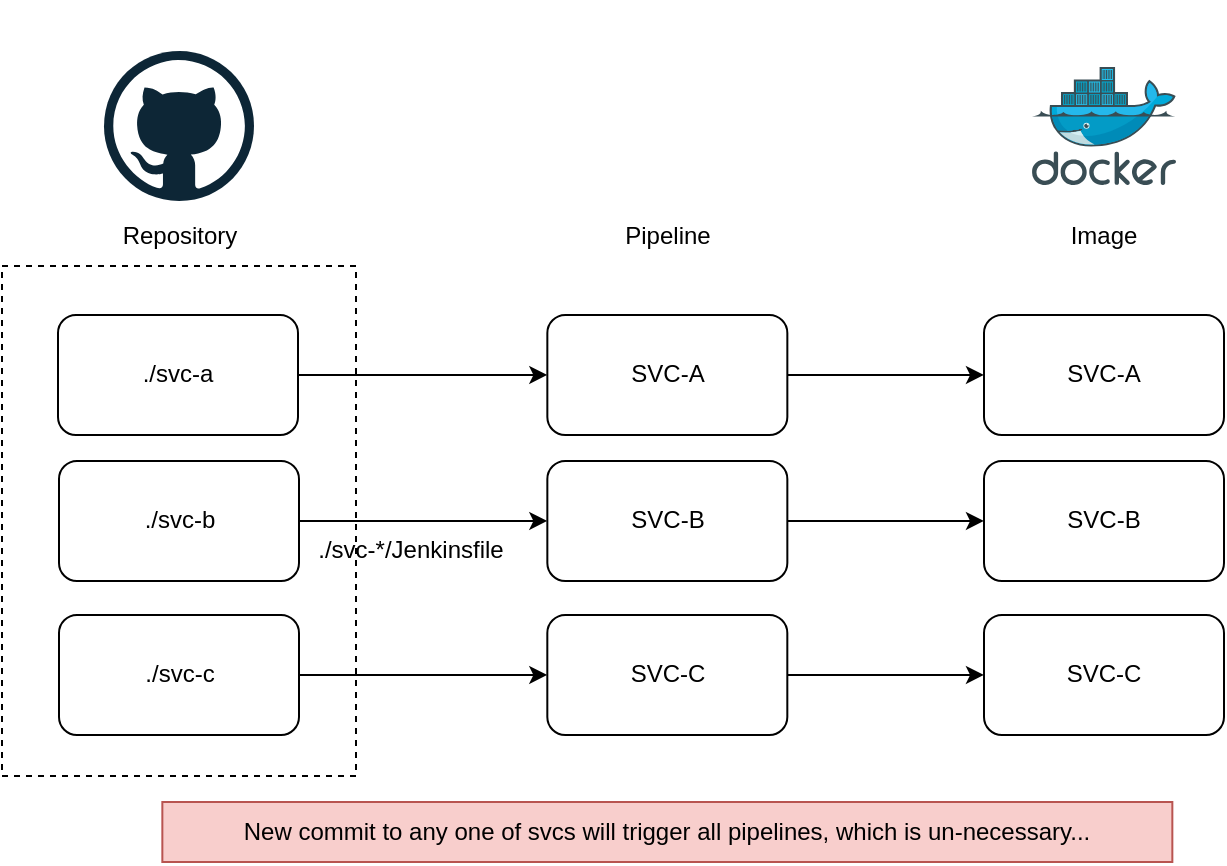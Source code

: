 <mxfile version="24.7.17">
  <diagram name="第 1 页" id="McsU5hQKHNJzKi_LHjOL">
    <mxGraphModel dx="2074" dy="1197" grid="0" gridSize="10" guides="1" tooltips="1" connect="1" arrows="1" fold="1" page="1" pageScale="1" pageWidth="1169" pageHeight="827" math="0" shadow="0">
      <root>
        <mxCell id="0" />
        <mxCell id="1" parent="0" />
        <mxCell id="1zz9RkkkOeowPqxNJsrD-7" value="" style="rounded=0;whiteSpace=wrap;html=1;dashed=1;fillColor=none;" parent="1" vertex="1">
          <mxGeometry x="279" y="348.98" width="177" height="255" as="geometry" />
        </mxCell>
        <mxCell id="1zz9RkkkOeowPqxNJsrD-1" value="" style="dashed=0;outlineConnect=0;html=1;align=center;labelPosition=center;verticalLabelPosition=bottom;verticalAlign=top;shape=mxgraph.weblogos.github" parent="1" vertex="1">
          <mxGeometry x="330" y="241.48" width="75" height="75" as="geometry" />
        </mxCell>
        <mxCell id="1zz9RkkkOeowPqxNJsrD-17" style="edgeStyle=orthogonalEdgeStyle;rounded=0;orthogonalLoop=1;jettySize=auto;html=1;" parent="1" source="1zz9RkkkOeowPqxNJsrD-2" target="1zz9RkkkOeowPqxNJsrD-9" edge="1">
          <mxGeometry relative="1" as="geometry" />
        </mxCell>
        <mxCell id="1zz9RkkkOeowPqxNJsrD-2" value="./svc-a" style="rounded=1;whiteSpace=wrap;html=1;" parent="1" vertex="1">
          <mxGeometry x="307" y="373.48" width="120" height="60" as="geometry" />
        </mxCell>
        <mxCell id="1zz9RkkkOeowPqxNJsrD-19" style="edgeStyle=orthogonalEdgeStyle;rounded=0;orthogonalLoop=1;jettySize=auto;html=1;" parent="1" source="1zz9RkkkOeowPqxNJsrD-3" target="1zz9RkkkOeowPqxNJsrD-10" edge="1">
          <mxGeometry relative="1" as="geometry" />
        </mxCell>
        <mxCell id="1zz9RkkkOeowPqxNJsrD-3" value="./svc-b" style="rounded=1;whiteSpace=wrap;html=1;" parent="1" vertex="1">
          <mxGeometry x="307.5" y="446.48" width="120" height="60" as="geometry" />
        </mxCell>
        <mxCell id="1zz9RkkkOeowPqxNJsrD-25" style="edgeStyle=orthogonalEdgeStyle;rounded=0;orthogonalLoop=1;jettySize=auto;html=1;" parent="1" source="1zz9RkkkOeowPqxNJsrD-4" target="1zz9RkkkOeowPqxNJsrD-12" edge="1">
          <mxGeometry relative="1" as="geometry" />
        </mxCell>
        <mxCell id="1zz9RkkkOeowPqxNJsrD-4" value="./svc-c" style="rounded=1;whiteSpace=wrap;html=1;" parent="1" vertex="1">
          <mxGeometry x="307.5" y="523.48" width="120" height="60" as="geometry" />
        </mxCell>
        <mxCell id="1zz9RkkkOeowPqxNJsrD-5" value="" style="image;sketch=0;aspect=fixed;html=1;points=[];align=center;fontSize=12;image=img/lib/mscae/Docker.svg;" parent="1" vertex="1">
          <mxGeometry x="794" y="249.46" width="72" height="59.04" as="geometry" />
        </mxCell>
        <mxCell id="1zz9RkkkOeowPqxNJsrD-8" value="Repository" style="text;html=1;align=center;verticalAlign=middle;whiteSpace=wrap;rounded=0;" parent="1" vertex="1">
          <mxGeometry x="338" y="319.48" width="60" height="30" as="geometry" />
        </mxCell>
        <mxCell id="1zz9RkkkOeowPqxNJsrD-18" style="edgeStyle=orthogonalEdgeStyle;rounded=0;orthogonalLoop=1;jettySize=auto;html=1;" parent="1" source="1zz9RkkkOeowPqxNJsrD-9" target="1zz9RkkkOeowPqxNJsrD-16" edge="1">
          <mxGeometry relative="1" as="geometry" />
        </mxCell>
        <mxCell id="1zz9RkkkOeowPqxNJsrD-9" value="SVC-A" style="rounded=1;whiteSpace=wrap;html=1;" parent="1" vertex="1">
          <mxGeometry x="551.67" y="373.48" width="120" height="60" as="geometry" />
        </mxCell>
        <mxCell id="1zz9RkkkOeowPqxNJsrD-21" style="edgeStyle=orthogonalEdgeStyle;rounded=0;orthogonalLoop=1;jettySize=auto;html=1;" parent="1" source="1zz9RkkkOeowPqxNJsrD-10" target="1zz9RkkkOeowPqxNJsrD-20" edge="1">
          <mxGeometry relative="1" as="geometry" />
        </mxCell>
        <mxCell id="1zz9RkkkOeowPqxNJsrD-10" value="SVC-B" style="rounded=1;whiteSpace=wrap;html=1;" parent="1" vertex="1">
          <mxGeometry x="551.67" y="446.48" width="120" height="60" as="geometry" />
        </mxCell>
        <mxCell id="1zz9RkkkOeowPqxNJsrD-24" style="edgeStyle=orthogonalEdgeStyle;rounded=0;orthogonalLoop=1;jettySize=auto;html=1;" parent="1" source="1zz9RkkkOeowPqxNJsrD-12" target="1zz9RkkkOeowPqxNJsrD-22" edge="1">
          <mxGeometry relative="1" as="geometry" />
        </mxCell>
        <mxCell id="1zz9RkkkOeowPqxNJsrD-12" value="SVC-C" style="rounded=1;whiteSpace=wrap;html=1;" parent="1" vertex="1">
          <mxGeometry x="551.66" y="523.48" width="120" height="60" as="geometry" />
        </mxCell>
        <mxCell id="1zz9RkkkOeowPqxNJsrD-13" value="Pipeline" style="text;html=1;align=center;verticalAlign=middle;whiteSpace=wrap;rounded=0;" parent="1" vertex="1">
          <mxGeometry x="581.67" y="319.48" width="60" height="30" as="geometry" />
        </mxCell>
        <mxCell id="1zz9RkkkOeowPqxNJsrD-14" value="Image" style="text;html=1;align=center;verticalAlign=middle;whiteSpace=wrap;rounded=0;" parent="1" vertex="1">
          <mxGeometry x="800" y="319.48" width="60" height="30" as="geometry" />
        </mxCell>
        <mxCell id="1zz9RkkkOeowPqxNJsrD-16" value="SVC-A" style="rounded=1;whiteSpace=wrap;html=1;" parent="1" vertex="1">
          <mxGeometry x="770" y="373.48" width="120" height="60" as="geometry" />
        </mxCell>
        <mxCell id="1zz9RkkkOeowPqxNJsrD-20" value="SVC-B" style="rounded=1;whiteSpace=wrap;html=1;" parent="1" vertex="1">
          <mxGeometry x="770" y="446.48" width="120" height="60" as="geometry" />
        </mxCell>
        <mxCell id="1zz9RkkkOeowPqxNJsrD-22" value="SVC-C" style="rounded=1;whiteSpace=wrap;html=1;" parent="1" vertex="1">
          <mxGeometry x="770" y="523.48" width="120" height="60" as="geometry" />
        </mxCell>
        <mxCell id="1zz9RkkkOeowPqxNJsrD-28" value="./svc-*/Jenkinsfile" style="text;html=1;align=center;verticalAlign=middle;whiteSpace=wrap;rounded=0;" parent="1" vertex="1">
          <mxGeometry x="423" y="476.48" width="121" height="30" as="geometry" />
        </mxCell>
        <mxCell id="1zz9RkkkOeowPqxNJsrD-29" value="New commit to any one of svcs will trigger all pipelines, which is un-necessary..." style="text;html=1;align=center;verticalAlign=middle;whiteSpace=wrap;rounded=0;fillColor=#f8cecc;strokeColor=#b85450;" parent="1" vertex="1">
          <mxGeometry x="359.17" y="617" width="505" height="30" as="geometry" />
        </mxCell>
        <mxCell id="vhK9l6C941lSTyHEithB-1" value="" style="shape=image;verticalLabelPosition=bottom;labelBackgroundColor=default;verticalAlign=top;aspect=fixed;imageAspect=0;image=https://icon.icepanel.io/Technology/svg/Jenkins.svg;" vertex="1" parent="1">
          <mxGeometry x="560.17" y="216.48" width="103" height="103" as="geometry" />
        </mxCell>
      </root>
    </mxGraphModel>
  </diagram>
</mxfile>
